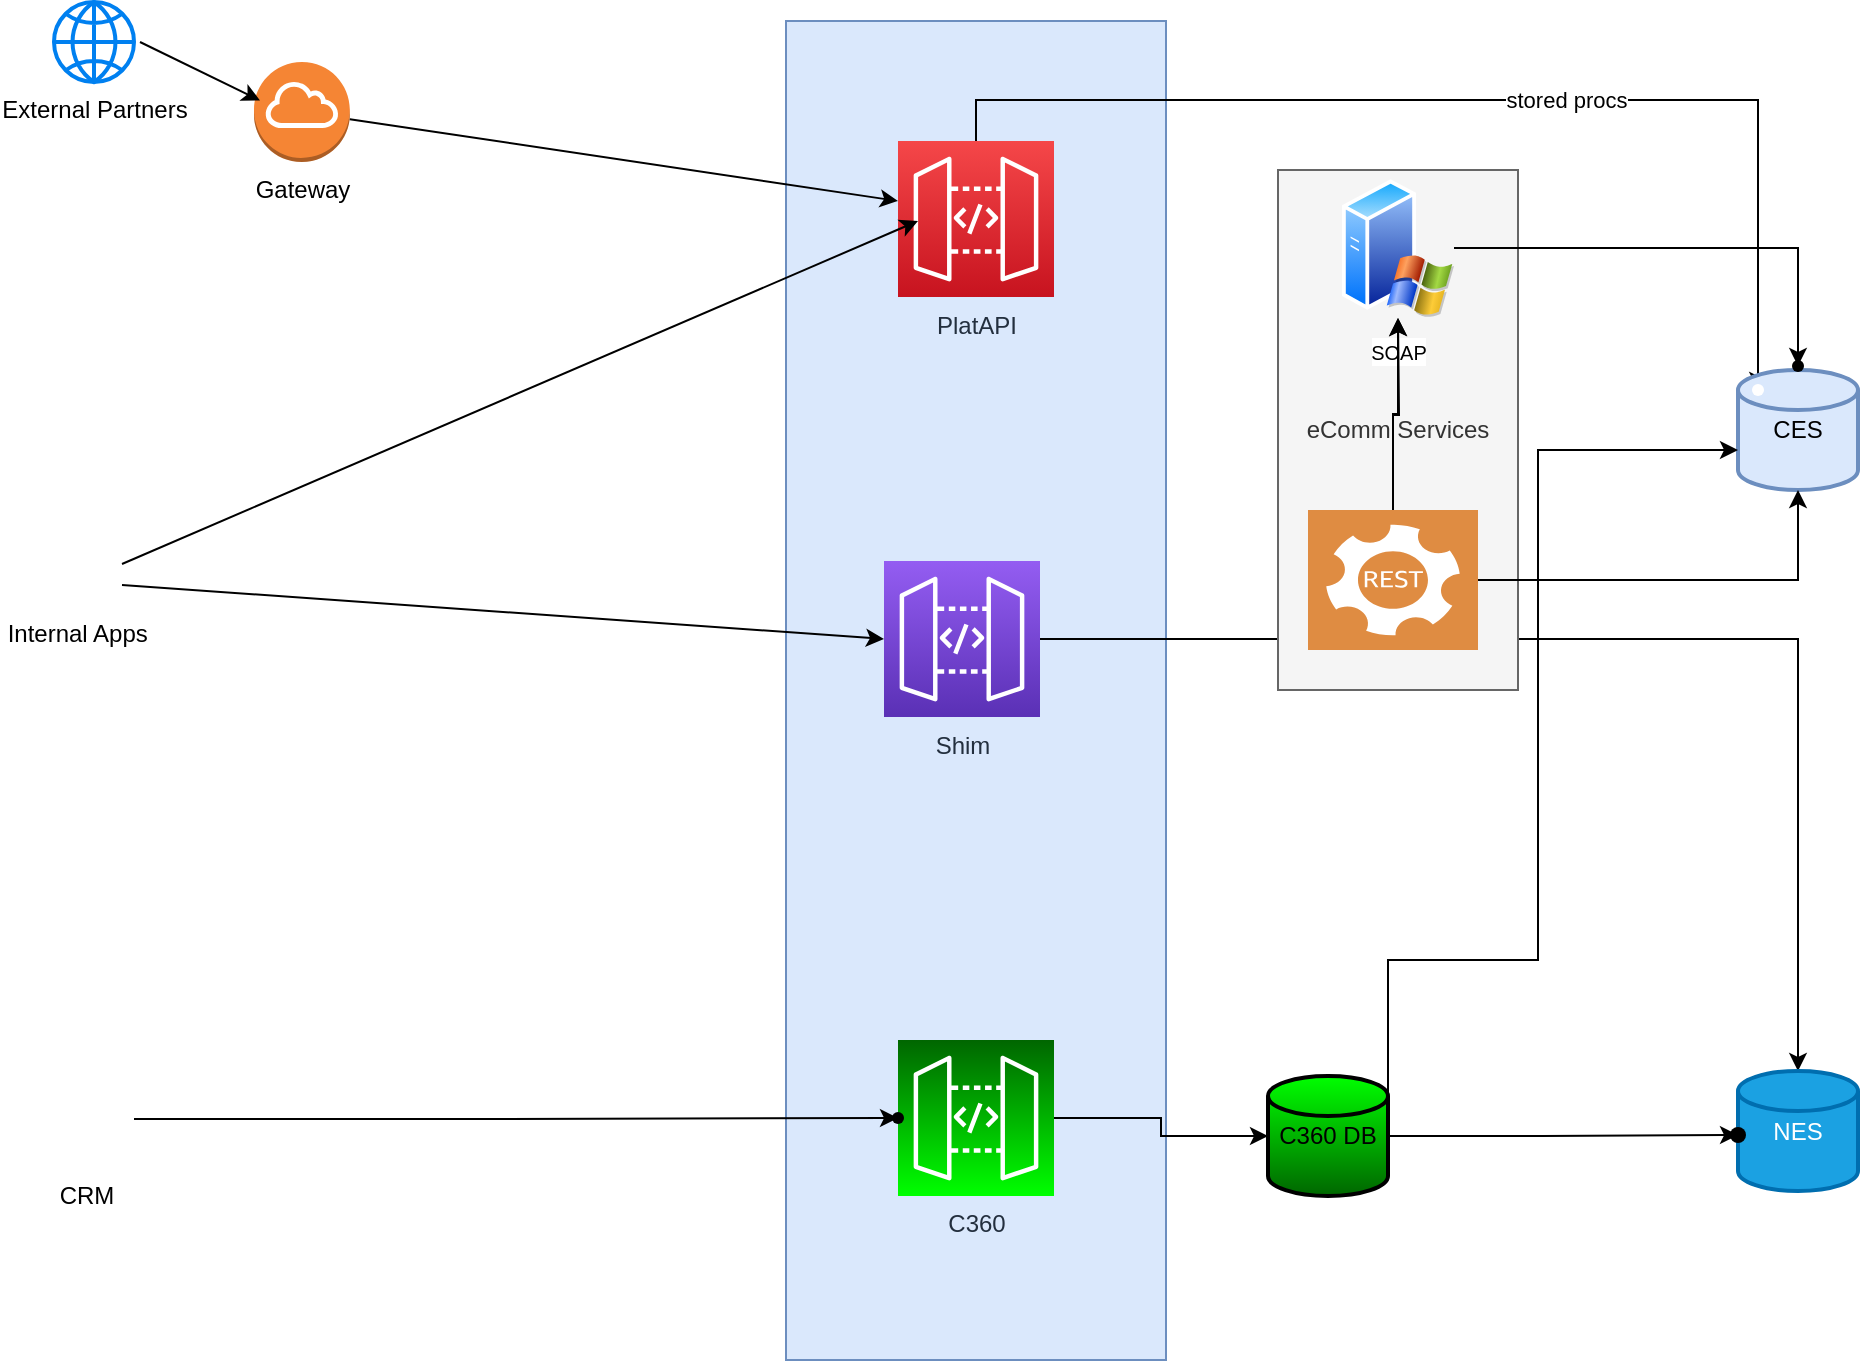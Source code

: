 <mxfile version="14.9.5" type="github">
  <diagram id="fw3Vy5IciZAPTHHsCp0E" name="Page-1">
    <mxGraphModel dx="2072" dy="1117" grid="1" gridSize="10" guides="1" tooltips="1" connect="1" arrows="1" fold="1" page="1" pageScale="1" pageWidth="850" pageHeight="1100" math="0" shadow="0">
      <root>
        <mxCell id="0" />
        <mxCell id="1" parent="0" />
        <mxCell id="3oUCJ4FQO00tp80o263A-10" value="" style="rounded=0;whiteSpace=wrap;html=1;fillColor=#dae8fc;strokeColor=#6c8ebf;" vertex="1" parent="1">
          <mxGeometry x="-446" y="30.5" width="190" height="669.5" as="geometry" />
        </mxCell>
        <mxCell id="78p_g_JebdCXJWxOakKT-2" value="External Partners" style="html=1;verticalLabelPosition=bottom;align=center;labelBackgroundColor=#ffffff;verticalAlign=top;strokeWidth=2;strokeColor=#0080F0;shadow=0;dashed=0;shape=mxgraph.ios7.icons.globe;" parent="1" vertex="1">
          <mxGeometry x="-812" y="21" width="40" height="40" as="geometry" />
        </mxCell>
        <mxCell id="78p_g_JebdCXJWxOakKT-3" value="Internal Apps&amp;nbsp;" style="shape=image;html=1;verticalAlign=top;verticalLabelPosition=bottom;labelBackgroundColor=#ffffff;imageAspect=0;aspect=fixed;image=https://cdn4.iconfinder.com/data/icons/iconsimple-logotypes/512/google_chrome-128.png" parent="1" vertex="1">
          <mxGeometry x="-820" y="281" width="42" height="42" as="geometry" />
        </mxCell>
        <mxCell id="78p_g_JebdCXJWxOakKT-4" value="Gateway" style="outlineConnect=0;dashed=0;verticalLabelPosition=bottom;verticalAlign=top;align=center;html=1;shape=mxgraph.aws3.internet_gateway;fillColor=#F58534;gradientColor=none;" parent="1" vertex="1">
          <mxGeometry x="-712" y="51" width="47.92" height="50" as="geometry" />
        </mxCell>
        <mxCell id="78p_g_JebdCXJWxOakKT-5" value="" style="endArrow=classic;html=1;" parent="1" edge="1">
          <mxGeometry width="50" height="50" relative="1" as="geometry">
            <mxPoint x="-769" y="41" as="sourcePoint" />
            <mxPoint x="-709" y="70.206" as="targetPoint" />
          </mxGeometry>
        </mxCell>
        <mxCell id="5U_DJ9Q78XYDxXpljlRY-27" value="" style="edgeStyle=orthogonalEdgeStyle;rounded=0;orthogonalLoop=1;jettySize=auto;html=1;" parent="1" source="78p_g_JebdCXJWxOakKT-10" edge="1" target="5U_DJ9Q78XYDxXpljlRY-26">
          <mxGeometry relative="1" as="geometry">
            <mxPoint x="20" y="280.5" as="targetPoint" />
            <Array as="points">
              <mxPoint x="-351" y="70" />
              <mxPoint x="40" y="70" />
            </Array>
          </mxGeometry>
        </mxCell>
        <mxCell id="5U_DJ9Q78XYDxXpljlRY-28" value="stored procs" style="edgeLabel;html=1;align=center;verticalAlign=middle;resizable=0;points=[];" parent="5U_DJ9Q78XYDxXpljlRY-27" vertex="1" connectable="0">
          <mxGeometry x="0.06" y="4" relative="1" as="geometry">
            <mxPoint x="20" y="4" as="offset" />
          </mxGeometry>
        </mxCell>
        <mxCell id="78p_g_JebdCXJWxOakKT-10" value="PlatAPI" style="points=[[0,0,0],[0.25,0,0],[0.5,0,0],[0.75,0,0],[1,0,0],[0,1,0],[0.25,1,0],[0.5,1,0],[0.75,1,0],[1,1,0],[0,0.25,0],[0,0.5,0],[0,0.75,0],[1,0.25,0],[1,0.5,0],[1,0.75,0]];outlineConnect=0;fontColor=#232F3E;gradientColor=#F54749;gradientDirection=north;fillColor=#C7131F;strokeColor=#ffffff;dashed=0;verticalLabelPosition=bottom;verticalAlign=top;align=center;html=1;fontSize=12;fontStyle=0;aspect=fixed;shape=mxgraph.aws4.resourceIcon;resIcon=mxgraph.aws4.api_gateway;" parent="1" vertex="1">
          <mxGeometry x="-390" y="90.5" width="78" height="78" as="geometry" />
        </mxCell>
        <mxCell id="3oUCJ4FQO00tp80o263A-11" value="" style="edgeStyle=orthogonalEdgeStyle;rounded=0;orthogonalLoop=1;jettySize=auto;html=1;entryX=0.5;entryY=0;entryDx=0;entryDy=0;entryPerimeter=0;" edge="1" parent="1" source="78p_g_JebdCXJWxOakKT-11" target="5U_DJ9Q78XYDxXpljlRY-2">
          <mxGeometry relative="1" as="geometry">
            <mxPoint x="60" y="550" as="targetPoint" />
          </mxGeometry>
        </mxCell>
        <mxCell id="78p_g_JebdCXJWxOakKT-11" value="Shim" style="points=[[0,0,0],[0.25,0,0],[0.5,0,0],[0.75,0,0],[1,0,0],[0,1,0],[0.25,1,0],[0.5,1,0],[0.75,1,0],[1,1,0],[0,0.25,0],[0,0.5,0],[0,0.75,0],[1,0.25,0],[1,0.5,0],[1,0.75,0]];outlineConnect=0;fontColor=#232F3E;gradientColor=#945DF2;gradientDirection=north;fillColor=#5A30B5;strokeColor=#ffffff;dashed=0;verticalLabelPosition=bottom;verticalAlign=top;align=center;html=1;fontSize=12;fontStyle=0;aspect=fixed;shape=mxgraph.aws4.resourceIcon;resIcon=mxgraph.aws4.api_gateway;" parent="1" vertex="1">
          <mxGeometry x="-397" y="300.5" width="78" height="78" as="geometry" />
        </mxCell>
        <mxCell id="78p_g_JebdCXJWxOakKT-13" value="" style="endArrow=classic;html=1;" parent="1" source="78p_g_JebdCXJWxOakKT-4" edge="1">
          <mxGeometry width="50" height="50" relative="1" as="geometry">
            <mxPoint x="-522.08" y="80.5" as="sourcePoint" />
            <mxPoint x="-390" y="120.5" as="targetPoint" />
          </mxGeometry>
        </mxCell>
        <mxCell id="78p_g_JebdCXJWxOakKT-14" value="" style="endArrow=classic;html=1;exitX=1;exitY=0.5;exitDx=0;exitDy=0;" parent="1" source="78p_g_JebdCXJWxOakKT-3" edge="1">
          <mxGeometry width="50" height="50" relative="1" as="geometry">
            <mxPoint x="-512.08" y="90.5" as="sourcePoint" />
            <mxPoint x="-380" y="130.5" as="targetPoint" />
          </mxGeometry>
        </mxCell>
        <mxCell id="78p_g_JebdCXJWxOakKT-16" value="" style="endArrow=classic;html=1;exitX=1;exitY=0.75;exitDx=0;exitDy=0;entryX=0;entryY=0.5;entryDx=0;entryDy=0;entryPerimeter=0;" parent="1" source="78p_g_JebdCXJWxOakKT-3" target="78p_g_JebdCXJWxOakKT-11" edge="1">
          <mxGeometry width="50" height="50" relative="1" as="geometry">
            <mxPoint x="-297" y="470.5" as="sourcePoint" />
            <mxPoint x="-247" y="420.5" as="targetPoint" />
          </mxGeometry>
        </mxCell>
        <mxCell id="5U_DJ9Q78XYDxXpljlRY-1" value="CES" style="strokeWidth=2;html=1;shape=mxgraph.flowchart.database;whiteSpace=wrap;fillColor=#dae8fc;strokeColor=#6c8ebf;" parent="1" vertex="1">
          <mxGeometry x="30" y="205" width="60" height="60" as="geometry" />
        </mxCell>
        <mxCell id="5U_DJ9Q78XYDxXpljlRY-2" value="NES" style="strokeWidth=2;html=1;shape=mxgraph.flowchart.database;whiteSpace=wrap;fillColor=#1ba1e2;strokeColor=#006EAF;fontColor=#ffffff;" parent="1" vertex="1">
          <mxGeometry x="30" y="555.5" width="60" height="60" as="geometry" />
        </mxCell>
        <mxCell id="5U_DJ9Q78XYDxXpljlRY-9" value="" style="edgeStyle=orthogonalEdgeStyle;rounded=0;orthogonalLoop=1;jettySize=auto;html=1;" parent="1" source="5U_DJ9Q78XYDxXpljlRY-3" target="5U_DJ9Q78XYDxXpljlRY-8" edge="1">
          <mxGeometry relative="1" as="geometry" />
        </mxCell>
        <mxCell id="5U_DJ9Q78XYDxXpljlRY-3" value="CRM" style="shape=image;html=1;verticalAlign=top;verticalLabelPosition=bottom;labelBackgroundColor=#ffffff;imageAspect=0;aspect=fixed;image=https://cdn0.iconfinder.com/data/icons/mozilla-icons/128/firefox_png.png" parent="1" vertex="1">
          <mxGeometry x="-820" y="555.5" width="48" height="48" as="geometry" />
        </mxCell>
        <mxCell id="3oUCJ4FQO00tp80o263A-9" value="" style="edgeStyle=orthogonalEdgeStyle;rounded=0;orthogonalLoop=1;jettySize=auto;html=1;" edge="1" parent="1" source="5U_DJ9Q78XYDxXpljlRY-5" target="3oUCJ4FQO00tp80o263A-1">
          <mxGeometry relative="1" as="geometry" />
        </mxCell>
        <mxCell id="5U_DJ9Q78XYDxXpljlRY-5" value="C360" style="points=[[0,0,0],[0.25,0,0],[0.5,0,0],[0.75,0,0],[1,0,0],[0,1,0],[0.25,1,0],[0.5,1,0],[0.75,1,0],[1,1,0],[0,0.25,0],[0,0.5,0],[0,0.75,0],[1,0.25,0],[1,0.5,0],[1,0.75,0]];outlineConnect=0;fontColor=#232F3E;gradientDirection=north;strokeColor=#ffffff;dashed=0;verticalLabelPosition=bottom;verticalAlign=top;align=center;html=1;fontSize=12;fontStyle=0;aspect=fixed;shape=mxgraph.aws4.resourceIcon;resIcon=mxgraph.aws4.api_gateway;fillColor=#00FF00;gradientColor=#006600;" parent="1" vertex="1">
          <mxGeometry x="-390" y="540" width="78" height="78" as="geometry" />
        </mxCell>
        <mxCell id="5U_DJ9Q78XYDxXpljlRY-15" value="eComm Services" style="rounded=0;whiteSpace=wrap;html=1;fillColor=#f5f5f5;strokeColor=#666666;fontColor=#333333;" parent="1" vertex="1">
          <mxGeometry x="-200" y="105" width="120" height="260" as="geometry" />
        </mxCell>
        <mxCell id="5U_DJ9Q78XYDxXpljlRY-8" value="" style="shape=waypoint;size=6;pointerEvents=1;points=[];fillColor=#ffffff;resizable=0;rotatable=0;perimeter=centerPerimeter;snapToPoint=1;verticalAlign=top;labelBackgroundColor=#ffffff;" parent="1" vertex="1">
          <mxGeometry x="-410" y="559" width="40" height="40" as="geometry" />
        </mxCell>
        <mxCell id="5U_DJ9Q78XYDxXpljlRY-24" value="" style="edgeStyle=orthogonalEdgeStyle;rounded=0;orthogonalLoop=1;jettySize=auto;html=1;" parent="1" source="5U_DJ9Q78XYDxXpljlRY-13" target="5U_DJ9Q78XYDxXpljlRY-23" edge="1">
          <mxGeometry relative="1" as="geometry" />
        </mxCell>
        <mxCell id="5U_DJ9Q78XYDxXpljlRY-13" value="&lt;font size=&quot;1&quot;&gt;SOAP&lt;/font&gt;" style="aspect=fixed;perimeter=ellipsePerimeter;html=1;align=center;shadow=0;dashed=0;spacingTop=3;image;image=img/lib/active_directory/windows_server_2.svg;fillColor=#00FF00;gradientColor=#006600;" parent="1" vertex="1">
          <mxGeometry x="-168" y="109" width="56" height="70" as="geometry" />
        </mxCell>
        <mxCell id="5U_DJ9Q78XYDxXpljlRY-19" value="" style="edgeStyle=orthogonalEdgeStyle;rounded=0;orthogonalLoop=1;jettySize=auto;html=1;" parent="1" source="5U_DJ9Q78XYDxXpljlRY-17" edge="1">
          <mxGeometry relative="1" as="geometry">
            <mxPoint x="-140" y="179" as="targetPoint" />
          </mxGeometry>
        </mxCell>
        <mxCell id="5U_DJ9Q78XYDxXpljlRY-20" value="" style="edgeStyle=orthogonalEdgeStyle;rounded=0;orthogonalLoop=1;jettySize=auto;html=1;" parent="1" source="5U_DJ9Q78XYDxXpljlRY-17" target="5U_DJ9Q78XYDxXpljlRY-13" edge="1">
          <mxGeometry relative="1" as="geometry" />
        </mxCell>
        <mxCell id="5U_DJ9Q78XYDxXpljlRY-22" value="" style="edgeStyle=orthogonalEdgeStyle;rounded=0;orthogonalLoop=1;jettySize=auto;html=1;entryX=0.5;entryY=1;entryDx=0;entryDy=0;entryPerimeter=0;" parent="1" source="5U_DJ9Q78XYDxXpljlRY-17" target="5U_DJ9Q78XYDxXpljlRY-1" edge="1">
          <mxGeometry relative="1" as="geometry" />
        </mxCell>
        <mxCell id="5U_DJ9Q78XYDxXpljlRY-17" value="" style="pointerEvents=1;shadow=0;dashed=0;html=1;strokeColor=none;fillColor=#DF8C42;labelPosition=center;verticalLabelPosition=bottom;verticalAlign=top;align=center;outlineConnect=0;shape=mxgraph.veeam2.restful_api;" parent="1" vertex="1">
          <mxGeometry x="-185" y="275" width="85" height="70" as="geometry" />
        </mxCell>
        <mxCell id="5U_DJ9Q78XYDxXpljlRY-21" value="" style="shape=waypoint;size=6;pointerEvents=1;points=[];fillColor=#DF8C42;resizable=0;rotatable=0;perimeter=centerPerimeter;snapToPoint=1;shadow=0;dashed=0;verticalAlign=top;strokeColor=none;" parent="1" vertex="1">
          <mxGeometry x="10" y="225" width="40" height="40" as="geometry" />
        </mxCell>
        <mxCell id="5U_DJ9Q78XYDxXpljlRY-23" value="" style="shape=waypoint;size=6;pointerEvents=1;points=[];fillColor=#00FF00;resizable=0;rotatable=0;perimeter=centerPerimeter;snapToPoint=1;shadow=0;dashed=0;verticalAlign=top;gradientColor=#006600;labelBackgroundColor=white;spacingTop=3;" parent="1" vertex="1">
          <mxGeometry x="40" y="183" width="40" height="40" as="geometry" />
        </mxCell>
        <mxCell id="5U_DJ9Q78XYDxXpljlRY-26" value="" style="shape=waypoint;size=6;pointerEvents=1;points=[];fillColor=#C7131F;resizable=0;rotatable=0;perimeter=centerPerimeter;snapToPoint=1;dashed=0;fontColor=#232F3E;fontStyle=0;verticalAlign=top;strokeColor=#ffffff;gradientColor=#F54749;gradientDirection=north;" parent="1" vertex="1">
          <mxGeometry x="20" y="195" width="40" height="40" as="geometry" />
        </mxCell>
        <mxCell id="3oUCJ4FQO00tp80o263A-3" value="" style="edgeStyle=orthogonalEdgeStyle;rounded=0;orthogonalLoop=1;jettySize=auto;html=1;" edge="1" parent="1" source="3oUCJ4FQO00tp80o263A-1" target="3oUCJ4FQO00tp80o263A-2">
          <mxGeometry relative="1" as="geometry" />
        </mxCell>
        <mxCell id="3oUCJ4FQO00tp80o263A-4" value="" style="edgeStyle=orthogonalEdgeStyle;rounded=0;orthogonalLoop=1;jettySize=auto;html=1;exitX=1;exitY=0.5;exitDx=0;exitDy=0;exitPerimeter=0;entryX=0.5;entryY=0.625;entryDx=0;entryDy=0;entryPerimeter=0;" edge="1" parent="1" source="3oUCJ4FQO00tp80o263A-1" target="5U_DJ9Q78XYDxXpljlRY-21">
          <mxGeometry relative="1" as="geometry">
            <mxPoint x="10" y="311" as="targetPoint" />
            <Array as="points">
              <mxPoint x="-145" y="500" />
              <mxPoint x="-70" y="500" />
              <mxPoint x="-70" y="245" />
            </Array>
          </mxGeometry>
        </mxCell>
        <mxCell id="3oUCJ4FQO00tp80o263A-1" value="C360 DB" style="strokeWidth=2;html=1;shape=mxgraph.flowchart.database;whiteSpace=wrap;fillColor=#00FF00;gradientColor=#006600;" vertex="1" parent="1">
          <mxGeometry x="-205" y="558" width="60" height="60" as="geometry" />
        </mxCell>
        <mxCell id="3oUCJ4FQO00tp80o263A-2" value="" style="shape=waypoint;size=6;pointerEvents=1;points=[];fillColor=#00FF00;resizable=0;rotatable=0;perimeter=centerPerimeter;snapToPoint=1;strokeWidth=2;gradientColor=#006600;" vertex="1" parent="1">
          <mxGeometry x="10" y="567.5" width="40" height="40" as="geometry" />
        </mxCell>
        <mxCell id="3oUCJ4FQO00tp80o263A-5" value="" style="shape=waypoint;size=6;pointerEvents=1;points=[];fillColor=#00FF00;resizable=0;rotatable=0;perimeter=centerPerimeter;snapToPoint=1;dashed=0;fontColor=#232F3E;fontStyle=0;verticalAlign=top;strokeColor=#ffffff;gradientColor=#006600;gradientDirection=north;" vertex="1" parent="1">
          <mxGeometry x="-245" y="637.5" width="40" height="40" as="geometry" />
        </mxCell>
      </root>
    </mxGraphModel>
  </diagram>
</mxfile>
